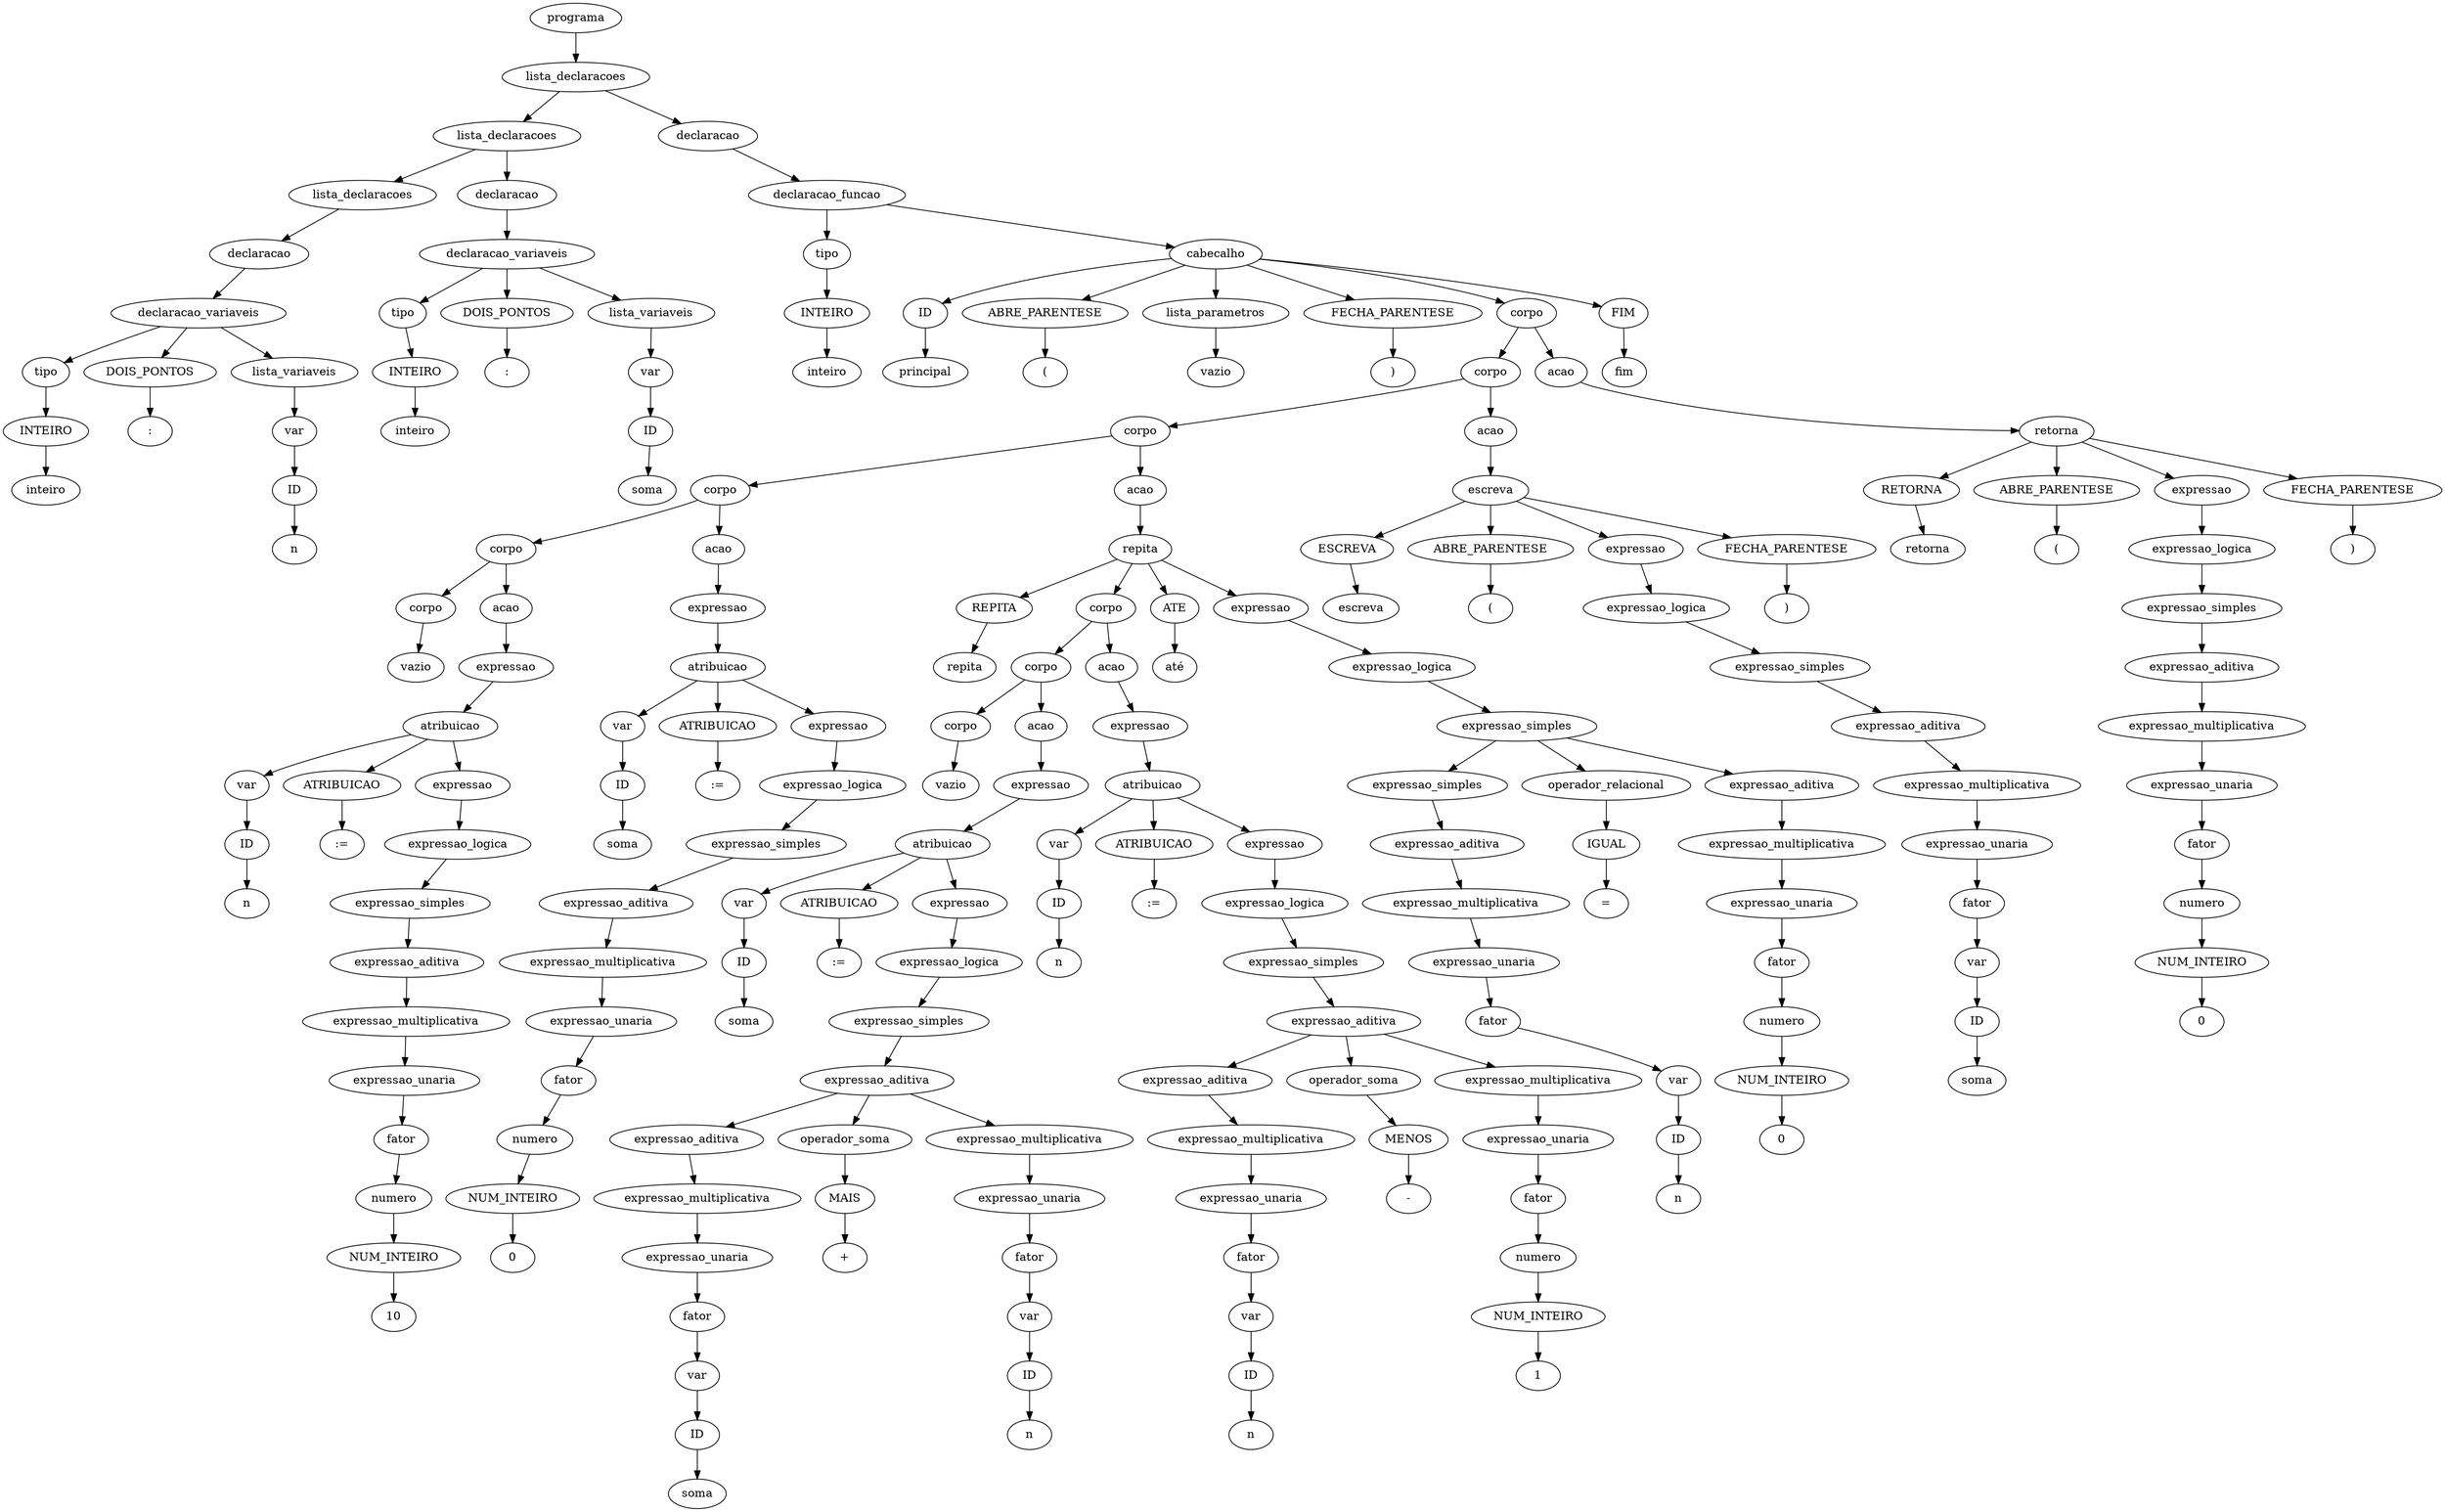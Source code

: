 digraph tree {
    "0x7f23d7320850" [label="programa"];
    "0x7f23d7322f20" [label="lista_declaracoes"];
    "0x7f23d73209d0" [label="lista_declaracoes"];
    "0x7f23d73206a0" [label="lista_declaracoes"];
    "0x7f23d7320580" [label="declaracao"];
    "0x7f23d7320730" [label="declaracao_variaveis"];
    "0x7f23d7320640" [label="tipo"];
    "0x7f23d7320670" [label="INTEIRO"];
    "0x7f23d73206d0" [label="inteiro"];
    "0x7f23d7320790" [label="DOIS_PONTOS"];
    "0x7f23d73208b0" [label=":"];
    "0x7f23d7320700" [label="lista_variaveis"];
    "0x7f23d7320550" [label="var"];
    "0x7f23d7320520" [label="ID"];
    "0x7f23d73207f0" [label="n"];
    "0x7f23d7320880" [label="declaracao"];
    "0x7f23d7320970" [label="declaracao_variaveis"];
    "0x7f23d73208e0" [label="tipo"];
    "0x7f23d7320910" [label="INTEIRO"];
    "0x7f23d7320940" [label="inteiro"];
    "0x7f23d7320a30" [label="DOIS_PONTOS"];
    "0x7f23d7320b50" [label=":"];
    "0x7f23d73209a0" [label="lista_variaveis"];
    "0x7f23d73207c0" [label="var"];
    "0x7f23d7320760" [label="ID"];
    "0x7f23d7320a90" [label="soma"];
    "0x7f23d7320b20" [label="declaracao"];
    "0x7f23d7320820" [label="declaracao_funcao"];
    "0x7f23d7320610" [label="tipo"];
    "0x7f23d73205b0" [label="INTEIRO"];
    "0x7f23d7320b80" [label="inteiro"];
    "0x7f23d7322530" [label="cabecalho"];
    "0x7f23d73224d0" [label="ID"];
    "0x7f23d7322e60" [label="principal"];
    "0x7f23d7322e90" [label="ABRE_PARENTESE"];
    "0x7f23d7322c80" [label="("];
    "0x7f23d7320d00" [label="lista_parametros"];
    "0x7f23d7320a60" [label="vazio"];
    "0x7f23d73223b0" [label="FECHA_PARENTESE"];
    "0x7f23d7322350" [label=")"];
    "0x7f23d7322c20" [label="corpo"];
    "0x7f23d7322890" [label="corpo"];
    "0x7f23d7322680" [label="corpo"];
    "0x7f23d7321600" [label="corpo"];
    "0x7f23d7321270" [label="corpo"];
    "0x7f23d7320e20" [label="corpo"];
    "0x7f23d7320bb0" [label="vazio"];
    "0x7f23d7321180" [label="acao"];
    "0x7f23d7320e50" [label="expressao"];
    "0x7f23d7321120" [label="atribuicao"];
    "0x7f23d7320d30" [label="var"];
    "0x7f23d7320d90" [label="ID"];
    "0x7f23d7320f10" [label="n"];
    "0x7f23d73211b0" [label="ATRIBUICAO"];
    "0x7f23d7321240" [label=":="];
    "0x7f23d73210f0" [label="expressao"];
    "0x7f23d73210c0" [label="expressao_logica"];
    "0x7f23d7321000" [label="expressao_simples"];
    "0x7f23d7320fa0" [label="expressao_aditiva"];
    "0x7f23d7321090" [label="expressao_multiplicativa"];
    "0x7f23d7320f40" [label="expressao_unaria"];
    "0x7f23d7320f70" [label="fator"];
    "0x7f23d7320dc0" [label="numero"];
    "0x7f23d7320d60" [label="NUM_INTEIRO"];
    "0x7f23d7321060" [label="10"];
    "0x7f23d7321510" [label="acao"];
    "0x7f23d73212a0" [label="expressao"];
    "0x7f23d73214b0" [label="atribuicao"];
    "0x7f23d7320ca0" [label="var"];
    "0x7f23d7320df0" [label="ID"];
    "0x7f23d7320ee0" [label="soma"];
    "0x7f23d7321540" [label="ATRIBUICAO"];
    "0x7f23d73215d0" [label=":="];
    "0x7f23d7321480" [label="expressao"];
    "0x7f23d7321450" [label="expressao_logica"];
    "0x7f23d7321390" [label="expressao_simples"];
    "0x7f23d7321330" [label="expressao_aditiva"];
    "0x7f23d7321420" [label="expressao_multiplicativa"];
    "0x7f23d7320e80" [label="expressao_unaria"];
    "0x7f23d7321300" [label="fator"];
    "0x7f23d7321030" [label="numero"];
    "0x7f23d7320fd0" [label="NUM_INTEIRO"];
    "0x7f23d73213f0" [label="0"];
    "0x7f23d73225c0" [label="acao"];
    "0x7f23d7322620" [label="repita"];
    "0x7f23d73226b0" [label="REPITA"];
    "0x7f23d7322650" [label="repita"];
    "0x7f23d7322200" [label="corpo"];
    "0x7f23d7321c90" [label="corpo"];
    "0x7f23d7321150" [label="corpo"];
    "0x7f23d7321210" [label="vazio"];
    "0x7f23d7321c60" [label="acao"];
    "0x7f23d7321690" [label="expressao"];
    "0x7f23d7321990" [label="atribuicao"];
    "0x7f23d7321630" [label="var"];
    "0x7f23d7321570" [label="ID"];
    "0x7f23d7321750" [label="soma"];
    "0x7f23d7321930" [label="ATRIBUICAO"];
    "0x7f23d7321c00" [label=":="];
    "0x7f23d7321bd0" [label="expressao"];
    "0x7f23d7321ba0" [label="expressao_logica"];
    "0x7f23d7321900" [label="expressao_simples"];
    "0x7f23d73219f0" [label="expressao_aditiva"];
    "0x7f23d73217e0" [label="expressao_aditiva"];
    "0x7f23d73218d0" [label="expressao_multiplicativa"];
    "0x7f23d7321780" [label="expressao_unaria"];
    "0x7f23d73217b0" [label="fator"];
    "0x7f23d7321660" [label="var"];
    "0x7f23d73214e0" [label="ID"];
    "0x7f23d73218a0" [label="soma"];
    "0x7f23d7321a50" [label="operador_soma"];
    "0x7f23d7321870" [label="MAIS"];
    "0x7f23d7321960" [label="+"];
    "0x7f23d7321b70" [label="expressao_multiplicativa"];
    "0x7f23d7321a80" [label="expressao_unaria"];
    "0x7f23d73219c0" [label="fator"];
    "0x7f23d7321810" [label="var"];
    "0x7f23d7321840" [label="ID"];
    "0x7f23d7321b40" [label="n"];
    "0x7f23d73221d0" [label="acao"];
    "0x7f23d7321cc0" [label="expressao"];
    "0x7f23d7321f00" [label="atribuicao"];
    "0x7f23d7320eb0" [label="var"];
    "0x7f23d73212d0" [label="ID"];
    "0x7f23d7321720" [label="n"];
    "0x7f23d7321ea0" [label="ATRIBUICAO"];
    "0x7f23d7322170" [label=":="];
    "0x7f23d7322140" [label="expressao"];
    "0x7f23d7322110" [label="expressao_logica"];
    "0x7f23d7321e70" [label="expressao_simples"];
    "0x7f23d7321f60" [label="expressao_aditiva"];
    "0x7f23d7321d50" [label="expressao_aditiva"];
    "0x7f23d7321e40" [label="expressao_multiplicativa"];
    "0x7f23d73216c0" [label="expressao_unaria"];
    "0x7f23d7321d20" [label="fator"];
    "0x7f23d7321b10" [label="var"];
    "0x7f23d7321ab0" [label="ID"];
    "0x7f23d7321e10" [label="n"];
    "0x7f23d7321fc0" [label="operador_soma"];
    "0x7f23d7321de0" [label="MENOS"];
    "0x7f23d7321ed0" [label="-"];
    "0x7f23d73220e0" [label="expressao_multiplicativa"];
    "0x7f23d7321ff0" [label="expressao_unaria"];
    "0x7f23d7321f30" [label="fator"];
    "0x7f23d7321d80" [label="numero"];
    "0x7f23d7321db0" [label="NUM_INTEIRO"];
    "0x7f23d73220b0" [label="1"];
    "0x7f23d73226e0" [label="ATE"];
    "0x7f23d7322710" [label="até"];
    "0x7f23d73225f0" [label="expressao"];
    "0x7f23d7322320" [label="expressao_logica"];
    "0x7f23d7322500" [label="expressao_simples"];
    "0x7f23d73222c0" [label="expressao_simples"];
    "0x7f23d7321f90" [label="expressao_aditiva"];
    "0x7f23d7321c30" [label="expressao_multiplicativa"];
    "0x7f23d7322230" [label="expressao_unaria"];
    "0x7f23d73221a0" [label="fator"];
    "0x7f23d7321ae0" [label="var"];
    "0x7f23d73216f0" [label="ID"];
    "0x7f23d7321cf0" [label="n"];
    "0x7f23d73222f0" [label="operador_relacional"];
    "0x7f23d7322380" [label="IGUAL"];
    "0x7f23d7322470" [label="="];
    "0x7f23d7322410" [label="expressao_aditiva"];
    "0x7f23d7322590" [label="expressao_multiplicativa"];
    "0x7f23d73224a0" [label="expressao_unaria"];
    "0x7f23d73223e0" [label="fator"];
    "0x7f23d7322260" [label="numero"];
    "0x7f23d7322290" [label="NUM_INTEIRO"];
    "0x7f23d7322560" [label="0"];
    "0x7f23d73229b0" [label="acao"];
    "0x7f23d7322830" [label="escreva"];
    "0x7f23d73228c0" [label="ESCREVA"];
    "0x7f23d73229e0" [label="escreva"];
    "0x7f23d7322a10" [label="ABRE_PARENTESE"];
    "0x7f23d7322a40" [label="("];
    "0x7f23d7322800" [label="expressao"];
    "0x7f23d73227d0" [label="expressao_logica"];
    "0x7f23d73227a0" [label="expressao_simples"];
    "0x7f23d7322020" [label="expressao_aditiva"];
    "0x7f23d7322770" [label="expressao_multiplicativa"];
    "0x7f23d7322440" [label="expressao_unaria"];
    "0x7f23d7322080" [label="fator"];
    "0x7f23d73215a0" [label="var"];
    "0x7f23d73211e0" [label="ID"];
    "0x7f23d7322740" [label="soma"];
    "0x7f23d7322a70" [label="FECHA_PARENTESE"];
    "0x7f23d7322aa0" [label=")"];
    "0x7f23d7322d40" [label="acao"];
    "0x7f23d7322bc0" [label="retorna"];
    "0x7f23d7322c50" [label="RETORNA"];
    "0x7f23d7322d70" [label="retorna"];
    "0x7f23d7322da0" [label="ABRE_PARENTESE"];
    "0x7f23d7322dd0" [label="("];
    "0x7f23d7322b90" [label="expressao"];
    "0x7f23d7322b60" [label="expressao_logica"];
    "0x7f23d7322b30" [label="expressao_simples"];
    "0x7f23d73228f0" [label="expressao_aditiva"];
    "0x7f23d7322b00" [label="expressao_multiplicativa"];
    "0x7f23d7322950" [label="expressao_unaria"];
    "0x7f23d7322860" [label="fator"];
    "0x7f23d73213c0" [label="numero"];
    "0x7f23d7321360" [label="NUM_INTEIRO"];
    "0x7f23d7322ad0" [label="0"];
    "0x7f23d7322e00" [label="FECHA_PARENTESE"];
    "0x7f23d7322e30" [label=")"];
    "0x7f23d7322ec0" [label="FIM"];
    "0x7f23d7322ef0" [label="fim"];
    "0x7f23d7320850" -> "0x7f23d7322f20";
    "0x7f23d7322f20" -> "0x7f23d73209d0";
    "0x7f23d7322f20" -> "0x7f23d7320b20";
    "0x7f23d73209d0" -> "0x7f23d73206a0";
    "0x7f23d73209d0" -> "0x7f23d7320880";
    "0x7f23d73206a0" -> "0x7f23d7320580";
    "0x7f23d7320580" -> "0x7f23d7320730";
    "0x7f23d7320730" -> "0x7f23d7320640";
    "0x7f23d7320730" -> "0x7f23d7320790";
    "0x7f23d7320730" -> "0x7f23d7320700";
    "0x7f23d7320640" -> "0x7f23d7320670";
    "0x7f23d7320670" -> "0x7f23d73206d0";
    "0x7f23d7320790" -> "0x7f23d73208b0";
    "0x7f23d7320700" -> "0x7f23d7320550";
    "0x7f23d7320550" -> "0x7f23d7320520";
    "0x7f23d7320520" -> "0x7f23d73207f0";
    "0x7f23d7320880" -> "0x7f23d7320970";
    "0x7f23d7320970" -> "0x7f23d73208e0";
    "0x7f23d7320970" -> "0x7f23d7320a30";
    "0x7f23d7320970" -> "0x7f23d73209a0";
    "0x7f23d73208e0" -> "0x7f23d7320910";
    "0x7f23d7320910" -> "0x7f23d7320940";
    "0x7f23d7320a30" -> "0x7f23d7320b50";
    "0x7f23d73209a0" -> "0x7f23d73207c0";
    "0x7f23d73207c0" -> "0x7f23d7320760";
    "0x7f23d7320760" -> "0x7f23d7320a90";
    "0x7f23d7320b20" -> "0x7f23d7320820";
    "0x7f23d7320820" -> "0x7f23d7320610";
    "0x7f23d7320820" -> "0x7f23d7322530";
    "0x7f23d7320610" -> "0x7f23d73205b0";
    "0x7f23d73205b0" -> "0x7f23d7320b80";
    "0x7f23d7322530" -> "0x7f23d73224d0";
    "0x7f23d7322530" -> "0x7f23d7322e90";
    "0x7f23d7322530" -> "0x7f23d7320d00";
    "0x7f23d7322530" -> "0x7f23d73223b0";
    "0x7f23d7322530" -> "0x7f23d7322c20";
    "0x7f23d7322530" -> "0x7f23d7322ec0";
    "0x7f23d73224d0" -> "0x7f23d7322e60";
    "0x7f23d7322e90" -> "0x7f23d7322c80";
    "0x7f23d7320d00" -> "0x7f23d7320a60";
    "0x7f23d73223b0" -> "0x7f23d7322350";
    "0x7f23d7322c20" -> "0x7f23d7322890";
    "0x7f23d7322c20" -> "0x7f23d7322d40";
    "0x7f23d7322890" -> "0x7f23d7322680";
    "0x7f23d7322890" -> "0x7f23d73229b0";
    "0x7f23d7322680" -> "0x7f23d7321600";
    "0x7f23d7322680" -> "0x7f23d73225c0";
    "0x7f23d7321600" -> "0x7f23d7321270";
    "0x7f23d7321600" -> "0x7f23d7321510";
    "0x7f23d7321270" -> "0x7f23d7320e20";
    "0x7f23d7321270" -> "0x7f23d7321180";
    "0x7f23d7320e20" -> "0x7f23d7320bb0";
    "0x7f23d7321180" -> "0x7f23d7320e50";
    "0x7f23d7320e50" -> "0x7f23d7321120";
    "0x7f23d7321120" -> "0x7f23d7320d30";
    "0x7f23d7321120" -> "0x7f23d73211b0";
    "0x7f23d7321120" -> "0x7f23d73210f0";
    "0x7f23d7320d30" -> "0x7f23d7320d90";
    "0x7f23d7320d90" -> "0x7f23d7320f10";
    "0x7f23d73211b0" -> "0x7f23d7321240";
    "0x7f23d73210f0" -> "0x7f23d73210c0";
    "0x7f23d73210c0" -> "0x7f23d7321000";
    "0x7f23d7321000" -> "0x7f23d7320fa0";
    "0x7f23d7320fa0" -> "0x7f23d7321090";
    "0x7f23d7321090" -> "0x7f23d7320f40";
    "0x7f23d7320f40" -> "0x7f23d7320f70";
    "0x7f23d7320f70" -> "0x7f23d7320dc0";
    "0x7f23d7320dc0" -> "0x7f23d7320d60";
    "0x7f23d7320d60" -> "0x7f23d7321060";
    "0x7f23d7321510" -> "0x7f23d73212a0";
    "0x7f23d73212a0" -> "0x7f23d73214b0";
    "0x7f23d73214b0" -> "0x7f23d7320ca0";
    "0x7f23d73214b0" -> "0x7f23d7321540";
    "0x7f23d73214b0" -> "0x7f23d7321480";
    "0x7f23d7320ca0" -> "0x7f23d7320df0";
    "0x7f23d7320df0" -> "0x7f23d7320ee0";
    "0x7f23d7321540" -> "0x7f23d73215d0";
    "0x7f23d7321480" -> "0x7f23d7321450";
    "0x7f23d7321450" -> "0x7f23d7321390";
    "0x7f23d7321390" -> "0x7f23d7321330";
    "0x7f23d7321330" -> "0x7f23d7321420";
    "0x7f23d7321420" -> "0x7f23d7320e80";
    "0x7f23d7320e80" -> "0x7f23d7321300";
    "0x7f23d7321300" -> "0x7f23d7321030";
    "0x7f23d7321030" -> "0x7f23d7320fd0";
    "0x7f23d7320fd0" -> "0x7f23d73213f0";
    "0x7f23d73225c0" -> "0x7f23d7322620";
    "0x7f23d7322620" -> "0x7f23d73226b0";
    "0x7f23d7322620" -> "0x7f23d7322200";
    "0x7f23d7322620" -> "0x7f23d73226e0";
    "0x7f23d7322620" -> "0x7f23d73225f0";
    "0x7f23d73226b0" -> "0x7f23d7322650";
    "0x7f23d7322200" -> "0x7f23d7321c90";
    "0x7f23d7322200" -> "0x7f23d73221d0";
    "0x7f23d7321c90" -> "0x7f23d7321150";
    "0x7f23d7321c90" -> "0x7f23d7321c60";
    "0x7f23d7321150" -> "0x7f23d7321210";
    "0x7f23d7321c60" -> "0x7f23d7321690";
    "0x7f23d7321690" -> "0x7f23d7321990";
    "0x7f23d7321990" -> "0x7f23d7321630";
    "0x7f23d7321990" -> "0x7f23d7321930";
    "0x7f23d7321990" -> "0x7f23d7321bd0";
    "0x7f23d7321630" -> "0x7f23d7321570";
    "0x7f23d7321570" -> "0x7f23d7321750";
    "0x7f23d7321930" -> "0x7f23d7321c00";
    "0x7f23d7321bd0" -> "0x7f23d7321ba0";
    "0x7f23d7321ba0" -> "0x7f23d7321900";
    "0x7f23d7321900" -> "0x7f23d73219f0";
    "0x7f23d73219f0" -> "0x7f23d73217e0";
    "0x7f23d73219f0" -> "0x7f23d7321a50";
    "0x7f23d73219f0" -> "0x7f23d7321b70";
    "0x7f23d73217e0" -> "0x7f23d73218d0";
    "0x7f23d73218d0" -> "0x7f23d7321780";
    "0x7f23d7321780" -> "0x7f23d73217b0";
    "0x7f23d73217b0" -> "0x7f23d7321660";
    "0x7f23d7321660" -> "0x7f23d73214e0";
    "0x7f23d73214e0" -> "0x7f23d73218a0";
    "0x7f23d7321a50" -> "0x7f23d7321870";
    "0x7f23d7321870" -> "0x7f23d7321960";
    "0x7f23d7321b70" -> "0x7f23d7321a80";
    "0x7f23d7321a80" -> "0x7f23d73219c0";
    "0x7f23d73219c0" -> "0x7f23d7321810";
    "0x7f23d7321810" -> "0x7f23d7321840";
    "0x7f23d7321840" -> "0x7f23d7321b40";
    "0x7f23d73221d0" -> "0x7f23d7321cc0";
    "0x7f23d7321cc0" -> "0x7f23d7321f00";
    "0x7f23d7321f00" -> "0x7f23d7320eb0";
    "0x7f23d7321f00" -> "0x7f23d7321ea0";
    "0x7f23d7321f00" -> "0x7f23d7322140";
    "0x7f23d7320eb0" -> "0x7f23d73212d0";
    "0x7f23d73212d0" -> "0x7f23d7321720";
    "0x7f23d7321ea0" -> "0x7f23d7322170";
    "0x7f23d7322140" -> "0x7f23d7322110";
    "0x7f23d7322110" -> "0x7f23d7321e70";
    "0x7f23d7321e70" -> "0x7f23d7321f60";
    "0x7f23d7321f60" -> "0x7f23d7321d50";
    "0x7f23d7321f60" -> "0x7f23d7321fc0";
    "0x7f23d7321f60" -> "0x7f23d73220e0";
    "0x7f23d7321d50" -> "0x7f23d7321e40";
    "0x7f23d7321e40" -> "0x7f23d73216c0";
    "0x7f23d73216c0" -> "0x7f23d7321d20";
    "0x7f23d7321d20" -> "0x7f23d7321b10";
    "0x7f23d7321b10" -> "0x7f23d7321ab0";
    "0x7f23d7321ab0" -> "0x7f23d7321e10";
    "0x7f23d7321fc0" -> "0x7f23d7321de0";
    "0x7f23d7321de0" -> "0x7f23d7321ed0";
    "0x7f23d73220e0" -> "0x7f23d7321ff0";
    "0x7f23d7321ff0" -> "0x7f23d7321f30";
    "0x7f23d7321f30" -> "0x7f23d7321d80";
    "0x7f23d7321d80" -> "0x7f23d7321db0";
    "0x7f23d7321db0" -> "0x7f23d73220b0";
    "0x7f23d73226e0" -> "0x7f23d7322710";
    "0x7f23d73225f0" -> "0x7f23d7322320";
    "0x7f23d7322320" -> "0x7f23d7322500";
    "0x7f23d7322500" -> "0x7f23d73222c0";
    "0x7f23d7322500" -> "0x7f23d73222f0";
    "0x7f23d7322500" -> "0x7f23d7322410";
    "0x7f23d73222c0" -> "0x7f23d7321f90";
    "0x7f23d7321f90" -> "0x7f23d7321c30";
    "0x7f23d7321c30" -> "0x7f23d7322230";
    "0x7f23d7322230" -> "0x7f23d73221a0";
    "0x7f23d73221a0" -> "0x7f23d7321ae0";
    "0x7f23d7321ae0" -> "0x7f23d73216f0";
    "0x7f23d73216f0" -> "0x7f23d7321cf0";
    "0x7f23d73222f0" -> "0x7f23d7322380";
    "0x7f23d7322380" -> "0x7f23d7322470";
    "0x7f23d7322410" -> "0x7f23d7322590";
    "0x7f23d7322590" -> "0x7f23d73224a0";
    "0x7f23d73224a0" -> "0x7f23d73223e0";
    "0x7f23d73223e0" -> "0x7f23d7322260";
    "0x7f23d7322260" -> "0x7f23d7322290";
    "0x7f23d7322290" -> "0x7f23d7322560";
    "0x7f23d73229b0" -> "0x7f23d7322830";
    "0x7f23d7322830" -> "0x7f23d73228c0";
    "0x7f23d7322830" -> "0x7f23d7322a10";
    "0x7f23d7322830" -> "0x7f23d7322800";
    "0x7f23d7322830" -> "0x7f23d7322a70";
    "0x7f23d73228c0" -> "0x7f23d73229e0";
    "0x7f23d7322a10" -> "0x7f23d7322a40";
    "0x7f23d7322800" -> "0x7f23d73227d0";
    "0x7f23d73227d0" -> "0x7f23d73227a0";
    "0x7f23d73227a0" -> "0x7f23d7322020";
    "0x7f23d7322020" -> "0x7f23d7322770";
    "0x7f23d7322770" -> "0x7f23d7322440";
    "0x7f23d7322440" -> "0x7f23d7322080";
    "0x7f23d7322080" -> "0x7f23d73215a0";
    "0x7f23d73215a0" -> "0x7f23d73211e0";
    "0x7f23d73211e0" -> "0x7f23d7322740";
    "0x7f23d7322a70" -> "0x7f23d7322aa0";
    "0x7f23d7322d40" -> "0x7f23d7322bc0";
    "0x7f23d7322bc0" -> "0x7f23d7322c50";
    "0x7f23d7322bc0" -> "0x7f23d7322da0";
    "0x7f23d7322bc0" -> "0x7f23d7322b90";
    "0x7f23d7322bc0" -> "0x7f23d7322e00";
    "0x7f23d7322c50" -> "0x7f23d7322d70";
    "0x7f23d7322da0" -> "0x7f23d7322dd0";
    "0x7f23d7322b90" -> "0x7f23d7322b60";
    "0x7f23d7322b60" -> "0x7f23d7322b30";
    "0x7f23d7322b30" -> "0x7f23d73228f0";
    "0x7f23d73228f0" -> "0x7f23d7322b00";
    "0x7f23d7322b00" -> "0x7f23d7322950";
    "0x7f23d7322950" -> "0x7f23d7322860";
    "0x7f23d7322860" -> "0x7f23d73213c0";
    "0x7f23d73213c0" -> "0x7f23d7321360";
    "0x7f23d7321360" -> "0x7f23d7322ad0";
    "0x7f23d7322e00" -> "0x7f23d7322e30";
    "0x7f23d7322ec0" -> "0x7f23d7322ef0";
}
